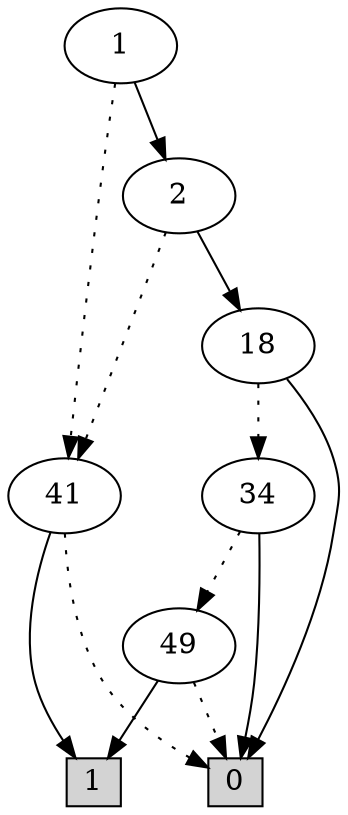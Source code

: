 digraph G {
0 [shape=box, label="0", style=filled, shape=box, height=0.3, width=0.3];
1 [shape=box, label="1", style=filled, shape=box, height=0.3, width=0.3];
41732 [label="1"];
41732 -> 84 [style=dotted];
41732 -> 41731 [style=filled];
84 [label="41"];
84 -> 0 [style=dotted];
84 -> 1 [style=filled];
41731 [label="2"];
41731 -> 84 [style=dotted];
41731 -> 32684 [style=filled];
32684 [label="18"];
32684 -> 9298 [style=dotted];
32684 -> 0 [style=filled];
9298 [label="34"];
9298 -> 100 [style=dotted];
9298 -> 0 [style=filled];
100 [label="49"];
100 -> 0 [style=dotted];
100 -> 1 [style=filled];
}
